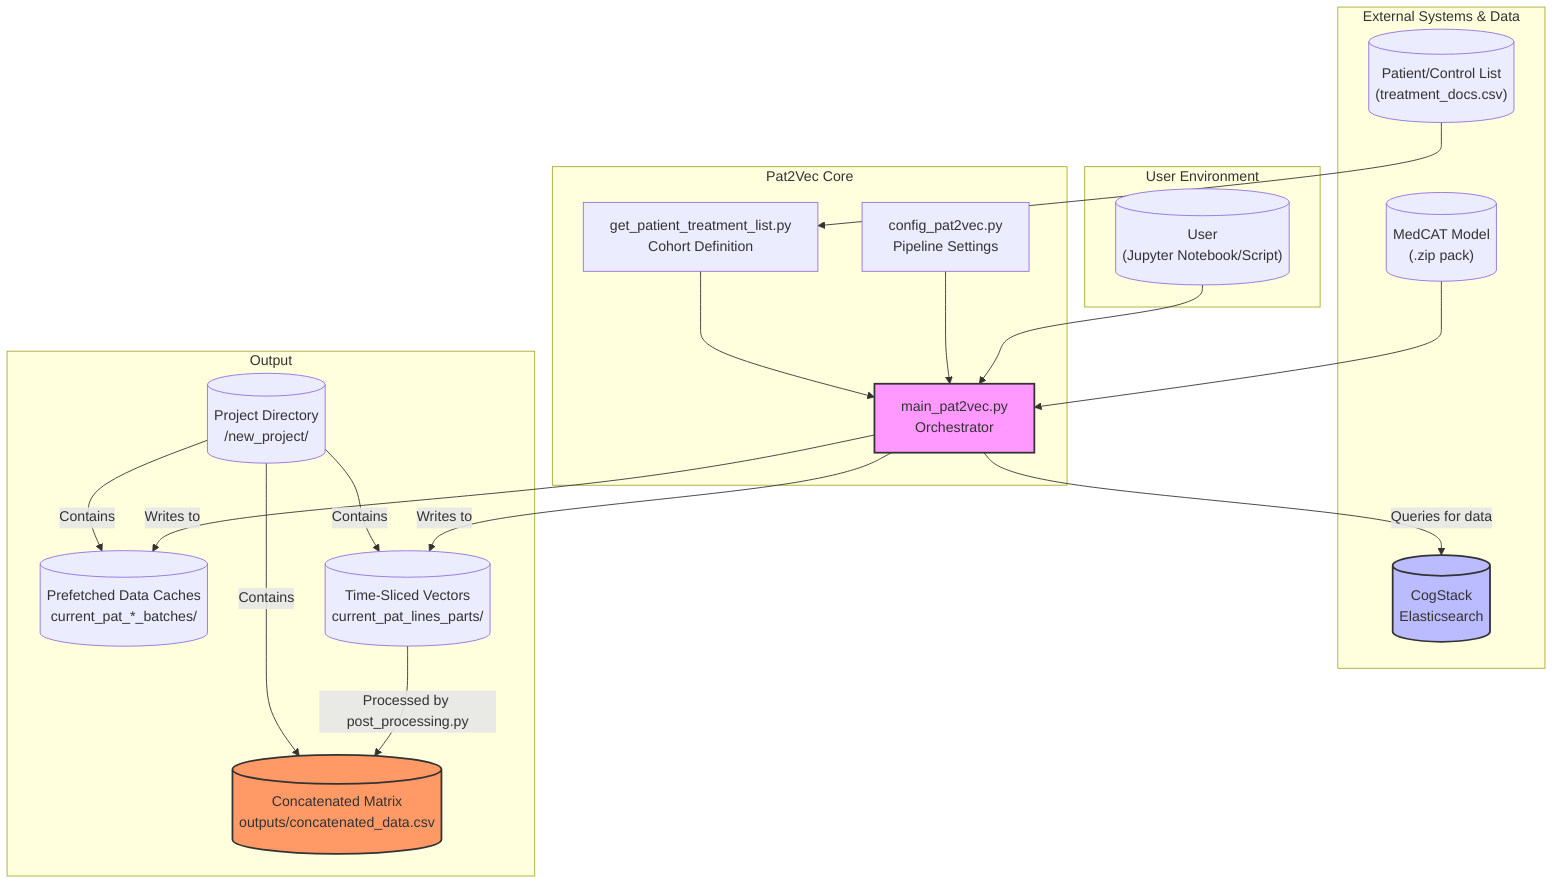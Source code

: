 graph TD
    subgraph "User Environment"
        User[("User<br>(Jupyter Notebook/Script)")]
    end

    subgraph "Pat2Vec Core"
        direction LR
        Main["main_pat2vec.py<br>Orchestrator"]
        Config["config_pat2vec.py<br>Pipeline Settings"]
        PatList["get_patient_treatment_list.py<br>Cohort Definition"]
    end

    subgraph "External Systems & Data"
        direction LR
        CogStack[("CogStack<br>Elasticsearch")]
        MedCATModel[("MedCAT Model<br>(.zip pack)")]
        PatientFile[("Patient/Control List<br>(treatment_docs.csv)")]
    end

    subgraph "Output"
        direction LR
        ProjectDir[("Project Directory<br>/new_project/")]
        PrefetchedData[("Prefetched Data Caches<br>current_pat_*_batches/")]
        FeatureVectors[("Time-Sliced Vectors<br>current_pat_lines_parts/")]
        FinalMatrix[("Concatenated Matrix<br>outputs/concatenated_data.csv")]
    end

    User --> Main
    Config --> Main
    PatientFile --> PatList
    PatList --> Main
    MedCATModel --> Main
    Main -- "Queries for data" --> CogStack
    Main -- "Writes to" --> PrefetchedData
    Main -- "Writes to" --> FeatureVectors
    FeatureVectors -- "Processed by post_processing.py" --> FinalMatrix
    ProjectDir -- "Contains" --> PrefetchedData
    ProjectDir -- "Contains" --> FeatureVectors
    ProjectDir -- "Contains" --> FinalMatrix

    style Main fill:#f9f,stroke:#333,stroke-width:2px
    style CogStack fill:#bbf,stroke:#333,stroke-width:2px
    style FinalMatrix fill:#f96,stroke:#333,stroke-width:2px